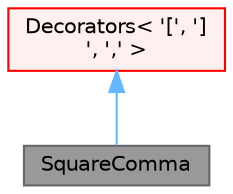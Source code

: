 digraph "SquareComma"
{
 // LATEX_PDF_SIZE
  bgcolor="transparent";
  edge [fontname=Helvetica,fontsize=10,labelfontname=Helvetica,labelfontsize=10];
  node [fontname=Helvetica,fontsize=10,shape=box,height=0.2,width=0.4];
  Node1 [id="Node000001",label="SquareComma",height=0.2,width=0.4,color="gray40", fillcolor="grey60", style="filled", fontcolor="black",tooltip="Surround with '[' and ']' separate with ','."];
  Node2 -> Node1 [id="edge1_Node000001_Node000002",dir="back",color="steelblue1",style="solid",tooltip=" "];
  Node2 [id="Node000002",label="Decorators\< '[', ']\l', ',' \>",height=0.2,width=0.4,color="red", fillcolor="#FFF0F0", style="filled",URL="$structFoam_1_1FlatOutput_1_1Decorators.html",tooltip=" "];
}
